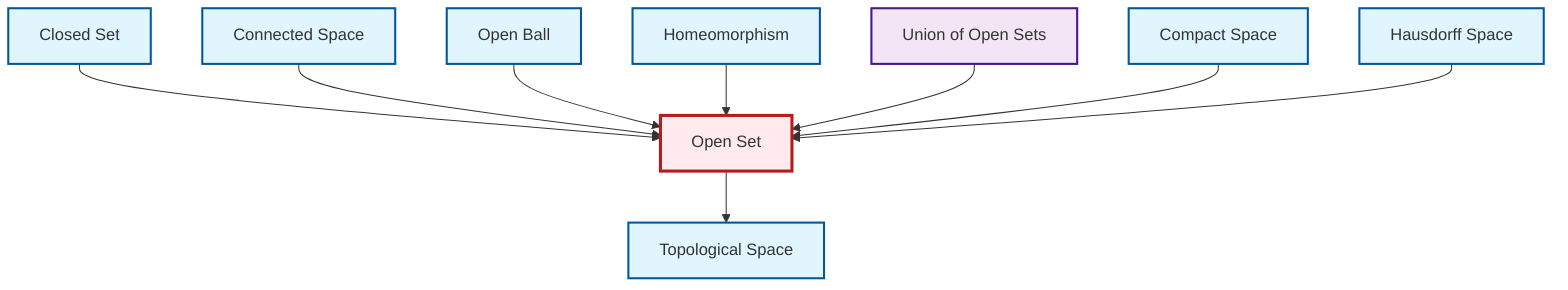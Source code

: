 graph TD
    classDef definition fill:#e1f5fe,stroke:#01579b,stroke-width:2px
    classDef theorem fill:#f3e5f5,stroke:#4a148c,stroke-width:2px
    classDef axiom fill:#fff3e0,stroke:#e65100,stroke-width:2px
    classDef example fill:#e8f5e9,stroke:#1b5e20,stroke-width:2px
    classDef current fill:#ffebee,stroke:#b71c1c,stroke-width:3px
    def-hausdorff["Hausdorff Space"]:::definition
    def-homeomorphism["Homeomorphism"]:::definition
    def-open-set["Open Set"]:::definition
    def-connected["Connected Space"]:::definition
    def-closed-set["Closed Set"]:::definition
    def-topological-space["Topological Space"]:::definition
    thm-union-open-sets["Union of Open Sets"]:::theorem
    def-open-ball["Open Ball"]:::definition
    def-compact["Compact Space"]:::definition
    def-closed-set --> def-open-set
    def-open-set --> def-topological-space
    def-connected --> def-open-set
    def-open-ball --> def-open-set
    def-homeomorphism --> def-open-set
    thm-union-open-sets --> def-open-set
    def-compact --> def-open-set
    def-hausdorff --> def-open-set
    class def-open-set current